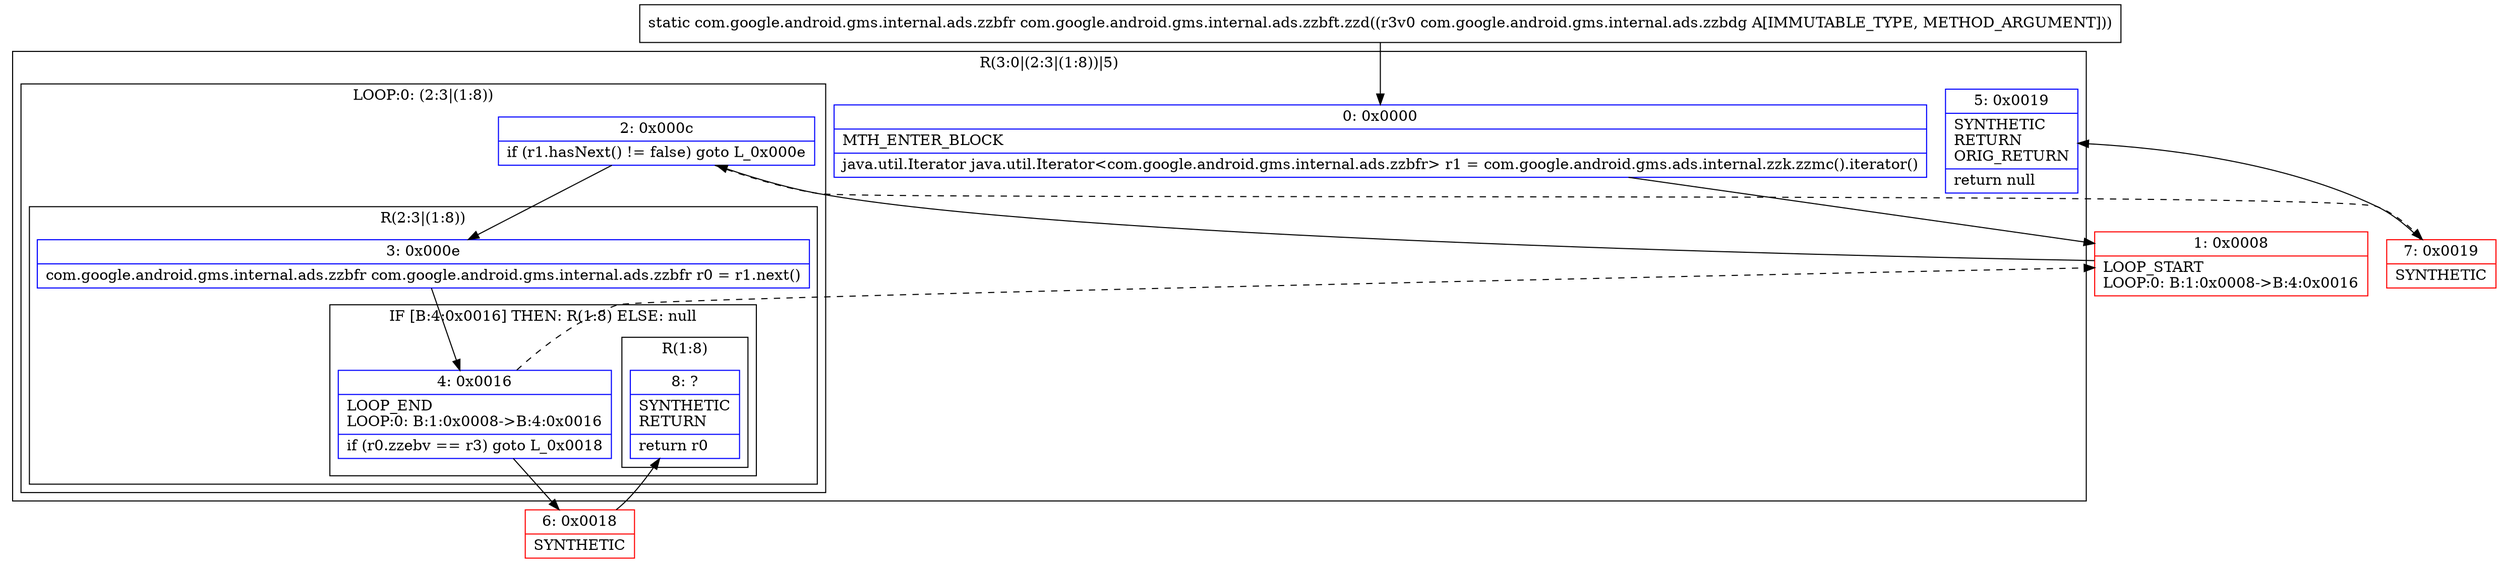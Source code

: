 digraph "CFG forcom.google.android.gms.internal.ads.zzbft.zzd(Lcom\/google\/android\/gms\/internal\/ads\/zzbdg;)Lcom\/google\/android\/gms\/internal\/ads\/zzbfr;" {
subgraph cluster_Region_645016391 {
label = "R(3:0|(2:3|(1:8))|5)";
node [shape=record,color=blue];
Node_0 [shape=record,label="{0\:\ 0x0000|MTH_ENTER_BLOCK\l|java.util.Iterator java.util.Iterator\<com.google.android.gms.internal.ads.zzbfr\> r1 = com.google.android.gms.ads.internal.zzk.zzmc().iterator()\l}"];
subgraph cluster_LoopRegion_649754700 {
label = "LOOP:0: (2:3|(1:8))";
node [shape=record,color=blue];
Node_2 [shape=record,label="{2\:\ 0x000c|if (r1.hasNext() != false) goto L_0x000e\l}"];
subgraph cluster_Region_1810666351 {
label = "R(2:3|(1:8))";
node [shape=record,color=blue];
Node_3 [shape=record,label="{3\:\ 0x000e|com.google.android.gms.internal.ads.zzbfr com.google.android.gms.internal.ads.zzbfr r0 = r1.next()\l}"];
subgraph cluster_IfRegion_1231965115 {
label = "IF [B:4:0x0016] THEN: R(1:8) ELSE: null";
node [shape=record,color=blue];
Node_4 [shape=record,label="{4\:\ 0x0016|LOOP_END\lLOOP:0: B:1:0x0008\-\>B:4:0x0016\l|if (r0.zzebv == r3) goto L_0x0018\l}"];
subgraph cluster_Region_2121361858 {
label = "R(1:8)";
node [shape=record,color=blue];
Node_8 [shape=record,label="{8\:\ ?|SYNTHETIC\lRETURN\l|return r0\l}"];
}
}
}
}
Node_5 [shape=record,label="{5\:\ 0x0019|SYNTHETIC\lRETURN\lORIG_RETURN\l|return null\l}"];
}
Node_1 [shape=record,color=red,label="{1\:\ 0x0008|LOOP_START\lLOOP:0: B:1:0x0008\-\>B:4:0x0016\l}"];
Node_6 [shape=record,color=red,label="{6\:\ 0x0018|SYNTHETIC\l}"];
Node_7 [shape=record,color=red,label="{7\:\ 0x0019|SYNTHETIC\l}"];
MethodNode[shape=record,label="{static com.google.android.gms.internal.ads.zzbfr com.google.android.gms.internal.ads.zzbft.zzd((r3v0 com.google.android.gms.internal.ads.zzbdg A[IMMUTABLE_TYPE, METHOD_ARGUMENT])) }"];
MethodNode -> Node_0;
Node_0 -> Node_1;
Node_2 -> Node_3;
Node_2 -> Node_7[style=dashed];
Node_3 -> Node_4;
Node_4 -> Node_1[style=dashed];
Node_4 -> Node_6;
Node_1 -> Node_2;
Node_6 -> Node_8;
Node_7 -> Node_5;
}

